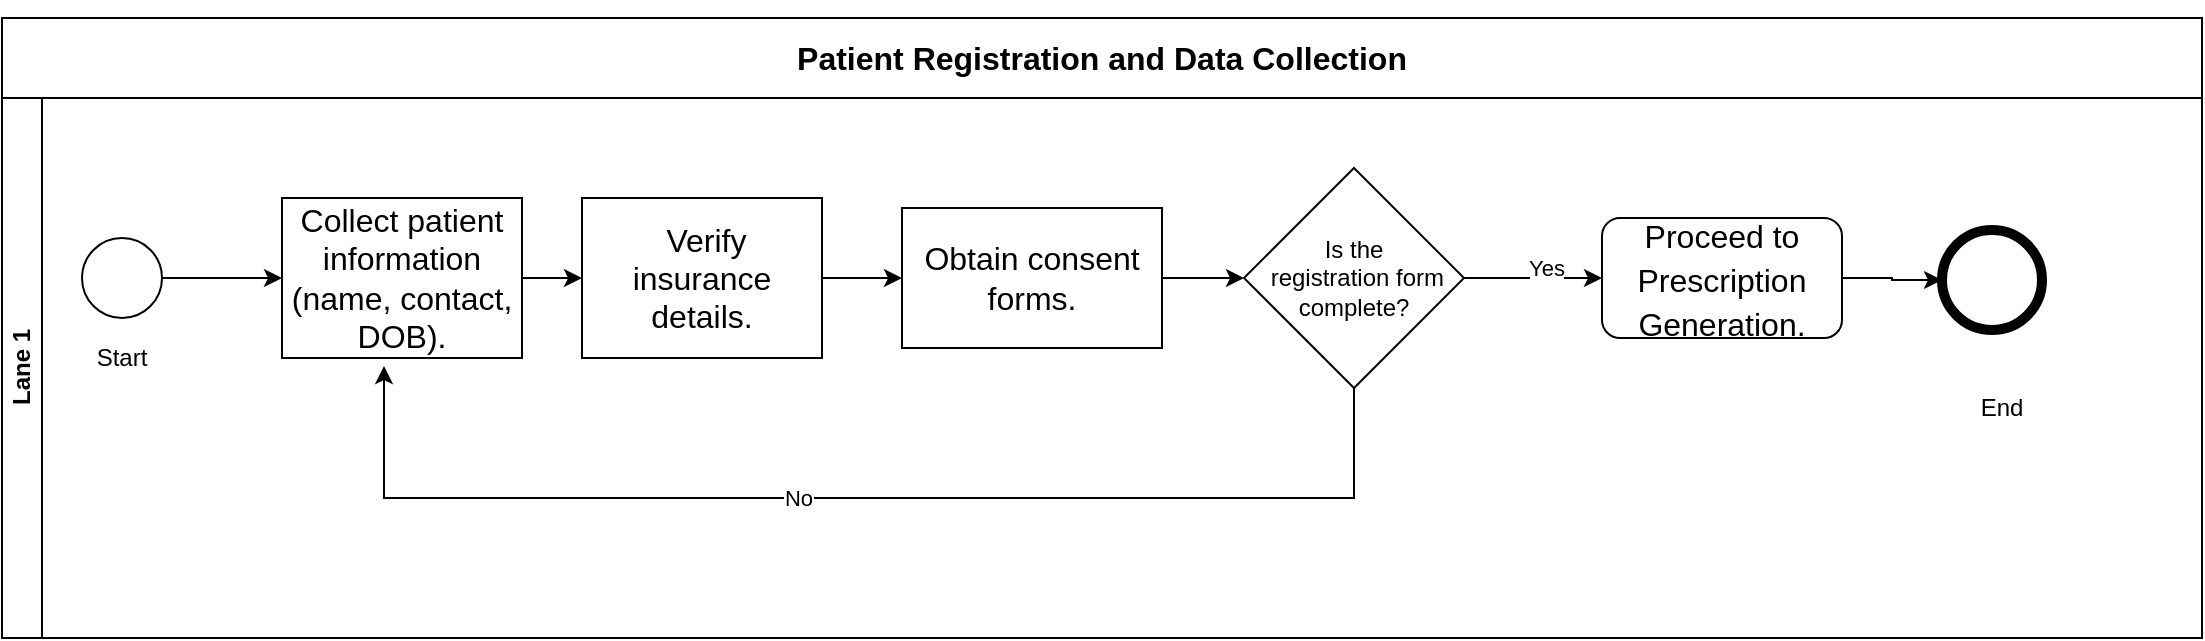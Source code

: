 <mxfile version="27.1.6" pages="2">
  <diagram name="Patient Registration and Data Collection" id="IQBv178opMSk4eNjKWvH">
    <mxGraphModel dx="1342" dy="715" grid="1" gridSize="10" guides="1" tooltips="1" connect="1" arrows="1" fold="1" page="1" pageScale="1" pageWidth="827" pageHeight="1169" math="0" shadow="0">
      <root>
        <mxCell id="0" />
        <mxCell id="1" parent="0" />
        <mxCell id="f09ycsGXhL4b5DDycxK3-3" value="&lt;span id=&quot;docs-internal-guid-90e6494d-7fff-451f-3478-2fb641c76356&quot; style=&quot;font-weight:normal;&quot;&gt;&lt;p style=&quot;line-height:1.2;margin-top:0pt;margin-bottom:0pt;&quot; dir=&quot;ltr&quot;&gt;&lt;span style=&quot;font-size: 12pt; font-family: Calibri, sans-serif; background-color: transparent; font-weight: 700; font-variant-numeric: normal; font-variant-east-asian: normal; font-variant-alternates: normal; font-variant-position: normal; font-variant-emoji: normal; vertical-align: baseline; white-space-collapse: preserve;&quot;&gt;&lt;br&gt;&lt;/span&gt;&lt;/p&gt;&lt;p style=&quot;line-height:1.2;margin-top:0pt;margin-bottom:0pt;&quot; dir=&quot;ltr&quot;&gt;&lt;span style=&quot;font-size: 12pt; font-family: Calibri, sans-serif; background-color: transparent; font-weight: 700; font-variant-numeric: normal; font-variant-east-asian: normal; font-variant-alternates: normal; font-variant-position: normal; font-variant-emoji: normal; vertical-align: baseline; white-space-collapse: preserve;&quot;&gt;Patient Registration and Data Collection&lt;/span&gt;&lt;/p&gt;&lt;div&gt;&lt;span style=&quot;font-size: 12pt; font-family: Calibri, sans-serif; background-color: transparent; font-weight: 700; font-variant-numeric: normal; font-variant-east-asian: normal; font-variant-alternates: normal; font-variant-position: normal; font-variant-emoji: normal; vertical-align: baseline; white-space-collapse: preserve;&quot;&gt;&lt;br&gt;&lt;/span&gt;&lt;/div&gt;&lt;/span&gt;" style="swimlane;html=1;childLayout=stackLayout;resizeParent=1;resizeParentMax=0;horizontal=1;startSize=40;horizontalStack=0;whiteSpace=wrap;" vertex="1" parent="1">
          <mxGeometry x="200" y="120" width="1100" height="310" as="geometry">
            <mxRectangle x="200" y="120" width="300" height="70" as="alternateBounds" />
          </mxGeometry>
        </mxCell>
        <mxCell id="f09ycsGXhL4b5DDycxK3-4" value="Lane 1" style="swimlane;html=1;startSize=20;horizontal=0;" vertex="1" parent="f09ycsGXhL4b5DDycxK3-3">
          <mxGeometry y="40" width="1100" height="270" as="geometry" />
        </mxCell>
        <mxCell id="f09ycsGXhL4b5DDycxK3-12" value="" style="edgeStyle=orthogonalEdgeStyle;rounded=0;orthogonalLoop=1;jettySize=auto;html=1;" edge="1" parent="f09ycsGXhL4b5DDycxK3-4" source="f09ycsGXhL4b5DDycxK3-8" target="f09ycsGXhL4b5DDycxK3-11">
          <mxGeometry relative="1" as="geometry" />
        </mxCell>
        <mxCell id="f09ycsGXhL4b5DDycxK3-8" value="&lt;span id=&quot;docs-internal-guid-97fdecff-7fff-e0fe-d06b-f9a8b906b332&quot;&gt;&lt;span style=&quot;font-size: 12pt; font-family: Calibri, sans-serif; background-color: transparent; font-variant-numeric: normal; font-variant-east-asian: normal; font-variant-alternates: normal; font-variant-position: normal; font-variant-emoji: normal; vertical-align: baseline; white-space-collapse: preserve;&quot;&gt;Collect patient information (name, contact, DOB).&lt;/span&gt;&lt;/span&gt;" style="points=[[0.25,0,0],[0.5,0,0],[0.75,0,0],[1,0.25,0],[1,0.5,0],[1,0.75,0],[0.75,1,0],[0.5,1,0],[0.25,1,0],[0,0.75,0],[0,0.5,0],[0,0.25,0]];shape=mxgraph.bpmn.task2;whiteSpace=wrap;rectStyle=rounded;size=10;html=1;container=1;expand=0;collapsible=0;taskMarker=abstract;" vertex="1" parent="f09ycsGXhL4b5DDycxK3-4">
          <mxGeometry x="140" y="50" width="120" height="80" as="geometry" />
        </mxCell>
        <mxCell id="f09ycsGXhL4b5DDycxK3-10" style="edgeStyle=orthogonalEdgeStyle;rounded=0;orthogonalLoop=1;jettySize=auto;html=1;exitX=1;exitY=0.5;exitDx=0;exitDy=0;" edge="1" parent="f09ycsGXhL4b5DDycxK3-4" source="f09ycsGXhL4b5DDycxK3-9" target="f09ycsGXhL4b5DDycxK3-8">
          <mxGeometry relative="1" as="geometry" />
        </mxCell>
        <mxCell id="f09ycsGXhL4b5DDycxK3-9" value="" style="ellipse;whiteSpace=wrap;html=1;aspect=fixed;" vertex="1" parent="f09ycsGXhL4b5DDycxK3-4">
          <mxGeometry x="40" y="70" width="40" height="40" as="geometry" />
        </mxCell>
        <mxCell id="f09ycsGXhL4b5DDycxK3-14" value="" style="edgeStyle=orthogonalEdgeStyle;rounded=0;orthogonalLoop=1;jettySize=auto;html=1;" edge="1" parent="f09ycsGXhL4b5DDycxK3-4" source="f09ycsGXhL4b5DDycxK3-11" target="f09ycsGXhL4b5DDycxK3-13">
          <mxGeometry relative="1" as="geometry" />
        </mxCell>
        <mxCell id="f09ycsGXhL4b5DDycxK3-11" value="&lt;span id=&quot;docs-internal-guid-c965c15d-7fff-02ff-38ee-e83769f90e56&quot;&gt;&lt;span style=&quot;font-size: 12pt; font-family: Calibri, sans-serif; background-color: transparent; font-variant-numeric: normal; font-variant-east-asian: normal; font-variant-alternates: normal; font-variant-position: normal; font-variant-emoji: normal; vertical-align: baseline; white-space-collapse: preserve;&quot;&gt;&amp;nbsp;Verify insurance details.&lt;/span&gt;&lt;/span&gt;" style="points=[[0.25,0,0],[0.5,0,0],[0.75,0,0],[1,0.25,0],[1,0.5,0],[1,0.75,0],[0.75,1,0],[0.5,1,0],[0.25,1,0],[0,0.75,0],[0,0.5,0],[0,0.25,0]];shape=mxgraph.bpmn.task2;whiteSpace=wrap;rectStyle=rounded;size=10;html=1;container=1;expand=0;collapsible=0;taskMarker=abstract;" vertex="1" parent="f09ycsGXhL4b5DDycxK3-4">
          <mxGeometry x="290" y="50" width="120" height="80" as="geometry" />
        </mxCell>
        <mxCell id="f09ycsGXhL4b5DDycxK3-20" value="" style="edgeStyle=orthogonalEdgeStyle;rounded=0;orthogonalLoop=1;jettySize=auto;html=1;" edge="1" parent="f09ycsGXhL4b5DDycxK3-4" source="f09ycsGXhL4b5DDycxK3-13" target="f09ycsGXhL4b5DDycxK3-19">
          <mxGeometry relative="1" as="geometry" />
        </mxCell>
        <mxCell id="f09ycsGXhL4b5DDycxK3-13" value="&lt;span id=&quot;docs-internal-guid-c2e35e0a-7fff-4c2f-d769-fb44d6611233&quot;&gt;&lt;span style=&quot;font-size: 12pt; font-family: Calibri, sans-serif; background-color: transparent; font-variant-numeric: normal; font-variant-east-asian: normal; font-variant-alternates: normal; font-variant-position: normal; font-variant-emoji: normal; vertical-align: baseline; white-space-collapse: preserve;&quot;&gt;Obtain consent forms.&lt;/span&gt;&lt;/span&gt;" style="points=[[0.25,0,0],[0.5,0,0],[0.75,0,0],[1,0.25,0],[1,0.5,0],[1,0.75,0],[0.75,1,0],[0.5,1,0],[0.25,1,0],[0,0.75,0],[0,0.5,0],[0,0.25,0]];shape=mxgraph.bpmn.task2;whiteSpace=wrap;rectStyle=rounded;size=10;html=1;container=1;expand=0;collapsible=0;taskMarker=abstract;" vertex="1" parent="f09ycsGXhL4b5DDycxK3-4">
          <mxGeometry x="450" y="55" width="130" height="70" as="geometry" />
        </mxCell>
        <mxCell id="f09ycsGXhL4b5DDycxK3-24" style="edgeStyle=orthogonalEdgeStyle;rounded=0;orthogonalLoop=1;jettySize=auto;html=1;exitX=1;exitY=0.5;exitDx=0;exitDy=0;entryX=0;entryY=0.5;entryDx=0;entryDy=0;" edge="1" parent="f09ycsGXhL4b5DDycxK3-4" source="f09ycsGXhL4b5DDycxK3-19" target="f09ycsGXhL4b5DDycxK3-23">
          <mxGeometry relative="1" as="geometry" />
        </mxCell>
        <mxCell id="f09ycsGXhL4b5DDycxK3-25" value="Yes" style="edgeLabel;html=1;align=center;verticalAlign=middle;resizable=0;points=[];" vertex="1" connectable="0" parent="f09ycsGXhL4b5DDycxK3-24">
          <mxGeometry x="0.19" y="5" relative="1" as="geometry">
            <mxPoint as="offset" />
          </mxGeometry>
        </mxCell>
        <mxCell id="f09ycsGXhL4b5DDycxK3-19" value="Is the&lt;div&gt;&amp;nbsp;registration form complete?&lt;/div&gt;" style="rhombus;whiteSpace=wrap;html=1;" vertex="1" parent="f09ycsGXhL4b5DDycxK3-4">
          <mxGeometry x="621" y="35" width="110" height="110" as="geometry" />
        </mxCell>
        <mxCell id="f09ycsGXhL4b5DDycxK3-30" value="" style="edgeStyle=orthogonalEdgeStyle;rounded=0;orthogonalLoop=1;jettySize=auto;html=1;" edge="1" parent="f09ycsGXhL4b5DDycxK3-4" source="f09ycsGXhL4b5DDycxK3-23" target="f09ycsGXhL4b5DDycxK3-29">
          <mxGeometry relative="1" as="geometry" />
        </mxCell>
        <mxCell id="f09ycsGXhL4b5DDycxK3-23" value="&lt;span id=&quot;docs-internal-guid-db767dfe-7fff-6d9c-efa3-dca05ea8bd85&quot;&gt;&lt;p style=&quot;line-height:1.38;margin-top:0pt;margin-bottom:0pt;&quot; dir=&quot;ltr&quot;&gt;&lt;span style=&quot;font-size: 12pt; font-family: Calibri, sans-serif; background-color: transparent; font-variant-numeric: normal; font-variant-east-asian: normal; font-variant-alternates: normal; font-variant-position: normal; font-variant-emoji: normal; vertical-align: baseline; white-space-collapse: preserve;&quot;&gt;&lt;br&gt;&lt;/span&gt;&lt;/p&gt;&lt;p style=&quot;line-height:1.38;margin-top:0pt;margin-bottom:0pt;&quot; dir=&quot;ltr&quot;&gt;&lt;span style=&quot;font-size: 12pt; font-family: Calibri, sans-serif; background-color: transparent; font-variant-numeric: normal; font-variant-east-asian: normal; font-variant-alternates: normal; font-variant-position: normal; font-variant-emoji: normal; vertical-align: baseline; white-space-collapse: preserve;&quot;&gt;Proceed to Prescription Generation.&lt;/span&gt;&lt;/p&gt;&lt;div&gt;&lt;span style=&quot;font-size: 12pt; font-family: Calibri, sans-serif; background-color: transparent; font-variant-numeric: normal; font-variant-east-asian: normal; font-variant-alternates: normal; font-variant-position: normal; font-variant-emoji: normal; vertical-align: baseline; white-space-collapse: preserve;&quot;&gt;&lt;br&gt;&lt;/span&gt;&lt;/div&gt;&lt;/span&gt;" style="rounded=1;whiteSpace=wrap;html=1;" vertex="1" parent="f09ycsGXhL4b5DDycxK3-4">
          <mxGeometry x="800" y="60" width="120" height="60" as="geometry" />
        </mxCell>
        <mxCell id="f09ycsGXhL4b5DDycxK3-26" style="edgeStyle=orthogonalEdgeStyle;rounded=0;orthogonalLoop=1;jettySize=auto;html=1;exitX=0.5;exitY=1;exitDx=0;exitDy=0;entryX=0.425;entryY=1.05;entryDx=0;entryDy=0;entryPerimeter=0;" edge="1" parent="f09ycsGXhL4b5DDycxK3-4" source="f09ycsGXhL4b5DDycxK3-19" target="f09ycsGXhL4b5DDycxK3-8">
          <mxGeometry relative="1" as="geometry">
            <Array as="points">
              <mxPoint x="676" y="200" />
              <mxPoint x="191" y="200" />
            </Array>
          </mxGeometry>
        </mxCell>
        <mxCell id="f09ycsGXhL4b5DDycxK3-27" value="No" style="edgeLabel;html=1;align=center;verticalAlign=middle;resizable=0;points=[];" vertex="1" connectable="0" parent="f09ycsGXhL4b5DDycxK3-26">
          <mxGeometry x="0.099" relative="1" as="geometry">
            <mxPoint as="offset" />
          </mxGeometry>
        </mxCell>
        <mxCell id="f09ycsGXhL4b5DDycxK3-28" value="Start" style="text;html=1;align=center;verticalAlign=middle;whiteSpace=wrap;rounded=0;" vertex="1" parent="f09ycsGXhL4b5DDycxK3-4">
          <mxGeometry x="30" y="115" width="60" height="30" as="geometry" />
        </mxCell>
        <mxCell id="f09ycsGXhL4b5DDycxK3-29" value="" style="ellipse;whiteSpace=wrap;html=1;rounded=1;strokeWidth=5;" vertex="1" parent="f09ycsGXhL4b5DDycxK3-4">
          <mxGeometry x="970" y="66" width="50" height="50" as="geometry" />
        </mxCell>
        <mxCell id="f09ycsGXhL4b5DDycxK3-31" value="End" style="text;html=1;align=center;verticalAlign=middle;whiteSpace=wrap;rounded=0;" vertex="1" parent="f09ycsGXhL4b5DDycxK3-4">
          <mxGeometry x="970" y="140" width="60" height="30" as="geometry" />
        </mxCell>
      </root>
    </mxGraphModel>
  </diagram>
  <diagram id="u1sSwh6OzwDZ00NFMCQm" name="Patient Registration and Data Collection 2">
    <mxGraphModel dx="1026" dy="547" grid="1" gridSize="10" guides="1" tooltips="1" connect="1" arrows="1" fold="1" page="1" pageScale="1" pageWidth="827" pageHeight="1169" math="0" shadow="0">
      <root>
        <mxCell id="0" />
        <mxCell id="1" parent="0" />
        <mxCell id="p_97QW8hRnv9CUj4u_Fj-1" value="&lt;span id=&quot;docs-internal-guid-48afc30a-7fff-322c-68e1-61823d811bb7&quot; style=&quot;font-weight:normal;&quot;&gt;&lt;span style=&quot;font-size: 12pt; font-family: Calibri, sans-serif; background-color: transparent; font-weight: 700; font-variant-numeric: normal; font-variant-east-asian: normal; font-variant-alternates: normal; font-variant-position: normal; font-variant-emoji: normal; vertical-align: baseline; white-space-collapse: preserve;&quot;&gt;Patient Registration and Data Collection&lt;/span&gt;&lt;/span&gt;" style="swimlane;html=1;childLayout=stackLayout;resizeParent=1;resizeParentMax=0;horizontal=1;startSize=20;horizontalStack=0;whiteSpace=wrap;" vertex="1" parent="1">
          <mxGeometry x="170" y="60" width="995" height="370" as="geometry" />
        </mxCell>
        <mxCell id="p_97QW8hRnv9CUj4u_Fj-2" value="Lane 1" style="swimlane;html=1;startSize=20;horizontal=0;" vertex="1" parent="p_97QW8hRnv9CUj4u_Fj-1">
          <mxGeometry y="20" width="995" height="350" as="geometry" />
        </mxCell>
        <mxCell id="p_97QW8hRnv9CUj4u_Fj-11" value="" style="edgeStyle=orthogonalEdgeStyle;rounded=0;orthogonalLoop=1;jettySize=auto;html=1;" edge="1" parent="p_97QW8hRnv9CUj4u_Fj-2" source="p_97QW8hRnv9CUj4u_Fj-5" target="p_97QW8hRnv9CUj4u_Fj-10">
          <mxGeometry relative="1" as="geometry" />
        </mxCell>
        <mxCell id="p_97QW8hRnv9CUj4u_Fj-5" value="" style="ellipse;whiteSpace=wrap;html=1;aspect=fixed;" vertex="1" parent="p_97QW8hRnv9CUj4u_Fj-2">
          <mxGeometry x="40" y="75" width="50" height="50" as="geometry" />
        </mxCell>
        <mxCell id="p_97QW8hRnv9CUj4u_Fj-8" value="Start&lt;div&gt;&lt;br&gt;&lt;/div&gt;" style="text;html=1;align=center;verticalAlign=middle;whiteSpace=wrap;rounded=0;" vertex="1" parent="p_97QW8hRnv9CUj4u_Fj-2">
          <mxGeometry x="35" y="150" width="60" height="30" as="geometry" />
        </mxCell>
        <mxCell id="p_97QW8hRnv9CUj4u_Fj-13" value="" style="edgeStyle=orthogonalEdgeStyle;rounded=0;orthogonalLoop=1;jettySize=auto;html=1;" edge="1" parent="p_97QW8hRnv9CUj4u_Fj-2" source="p_97QW8hRnv9CUj4u_Fj-10" target="p_97QW8hRnv9CUj4u_Fj-12">
          <mxGeometry relative="1" as="geometry" />
        </mxCell>
        <mxCell id="p_97QW8hRnv9CUj4u_Fj-10" value="&lt;span id=&quot;docs-internal-guid-88da68d6-7fff-ee83-dbb2-e47a5dff945e&quot;&gt;&lt;span style=&quot;font-size: 12pt; font-family: Calibri, sans-serif; background-color: transparent; font-variant-numeric: normal; font-variant-east-asian: normal; font-variant-alternates: normal; font-variant-position: normal; font-variant-emoji: normal; vertical-align: baseline; white-space-collapse: preserve;&quot;&gt;Select medication and dosage.&lt;/span&gt;&lt;/span&gt;" style="rounded=1;whiteSpace=wrap;html=1;" vertex="1" parent="p_97QW8hRnv9CUj4u_Fj-2">
          <mxGeometry x="135" y="70" width="120" height="60" as="geometry" />
        </mxCell>
        <mxCell id="p_97QW8hRnv9CUj4u_Fj-15" value="" style="edgeStyle=orthogonalEdgeStyle;rounded=0;orthogonalLoop=1;jettySize=auto;html=1;" edge="1" parent="p_97QW8hRnv9CUj4u_Fj-2" source="p_97QW8hRnv9CUj4u_Fj-12" target="p_97QW8hRnv9CUj4u_Fj-14">
          <mxGeometry relative="1" as="geometry" />
        </mxCell>
        <mxCell id="p_97QW8hRnv9CUj4u_Fj-12" value="&#xa;&lt;b id=&quot;docs-internal-guid-5236c425-7fff-e240-8ff1-3dd718716c6c&quot; style=&quot;font-weight:normal;&quot;&gt;&lt;span style=&quot;font-size:12pt;font-family:Calibri,sans-serif;color:#000000;background-color:transparent;font-weight:400;font-style:normal;font-variant:normal;text-decoration:none;vertical-align:baseline;white-space:pre;white-space:pre-wrap;&quot;&gt;Document prescriber information.&lt;/span&gt;&lt;/b&gt;&#xa;&#xa;" style="whiteSpace=wrap;html=1;rounded=1;" vertex="1" parent="p_97QW8hRnv9CUj4u_Fj-2">
          <mxGeometry x="340" y="65" width="120" height="70" as="geometry" />
        </mxCell>
        <mxCell id="p_97QW8hRnv9CUj4u_Fj-23" value="" style="edgeStyle=orthogonalEdgeStyle;rounded=0;orthogonalLoop=1;jettySize=auto;html=1;" edge="1" parent="p_97QW8hRnv9CUj4u_Fj-2" source="p_97QW8hRnv9CUj4u_Fj-14" target="p_97QW8hRnv9CUj4u_Fj-22">
          <mxGeometry relative="1" as="geometry" />
        </mxCell>
        <mxCell id="p_97QW8hRnv9CUj4u_Fj-24" value="no" style="edgeLabel;html=1;align=center;verticalAlign=middle;resizable=0;points=[];" vertex="1" connectable="0" parent="p_97QW8hRnv9CUj4u_Fj-23">
          <mxGeometry x="-0.081" y="2" relative="1" as="geometry">
            <mxPoint as="offset" />
          </mxGeometry>
        </mxCell>
        <mxCell id="p_97QW8hRnv9CUj4u_Fj-14" value="&#xa;&lt;b id=&quot;docs-internal-guid-80a414e3-7fff-8887-1734-a7b34acb1453&quot; style=&quot;font-weight:normal;&quot;&gt;&lt;span style=&quot;font-size:12pt;font-family:Calibri,sans-serif;color:#000000;background-color:transparent;font-weight:400;font-style:normal;font-variant:normal;text-decoration:none;vertical-align:baseline;white-space:pre;white-space:pre-wrap;&quot;&gt;Is the prescription accurate?&lt;/span&gt;&lt;/b&gt;&#xa;&#xa;" style="rhombus;whiteSpace=wrap;html=1;rounded=1;" vertex="1" parent="p_97QW8hRnv9CUj4u_Fj-2">
          <mxGeometry x="555" y="50" width="105" height="100" as="geometry" />
        </mxCell>
        <mxCell id="p_97QW8hRnv9CUj4u_Fj-20" value="" style="ellipse;whiteSpace=wrap;html=1;rounded=1;strokeWidth=5;" vertex="1" parent="p_97QW8hRnv9CUj4u_Fj-2">
          <mxGeometry x="920" y="75" width="50" height="50" as="geometry" />
        </mxCell>
        <mxCell id="p_97QW8hRnv9CUj4u_Fj-26" style="edgeStyle=orthogonalEdgeStyle;rounded=0;orthogonalLoop=1;jettySize=auto;html=1;exitX=0;exitY=0.5;exitDx=0;exitDy=0;" edge="1" parent="p_97QW8hRnv9CUj4u_Fj-2" source="p_97QW8hRnv9CUj4u_Fj-22" target="p_97QW8hRnv9CUj4u_Fj-10">
          <mxGeometry relative="1" as="geometry" />
        </mxCell>
        <mxCell id="p_97QW8hRnv9CUj4u_Fj-22" value="&#xa;&lt;b id=&quot;docs-internal-guid-9aa08fdc-7fff-5824-a560-eb1b486a228e&quot; style=&quot;font-weight:normal;&quot;&gt;&lt;span style=&quot;font-size:12pt;font-family:Calibri,sans-serif;color:#000000;background-color:transparent;font-weight:400;font-style:normal;font-variant:normal;text-decoration:none;vertical-align:baseline;white-space:pre;white-space:pre-wrap;&quot;&gt;Review prescription for corrections.&lt;/span&gt;&lt;/b&gt;&#xa;&#xa;" style="whiteSpace=wrap;html=1;rounded=1;" vertex="1" parent="p_97QW8hRnv9CUj4u_Fj-2">
          <mxGeometry x="547.5" y="250" width="120" height="70" as="geometry" />
        </mxCell>
        <mxCell id="p_97QW8hRnv9CUj4u_Fj-16" value="&lt;span id=&quot;docs-internal-guid-497fcfe2-7fff-ce20-5d94-0a3bc29e09fa&quot;&gt;&lt;span style=&quot;font-size: 12pt; font-family: Calibri, sans-serif; background-color: transparent; font-variant-numeric: normal; font-variant-east-asian: normal; font-variant-alternates: normal; font-variant-position: normal; font-variant-emoji: normal; vertical-align: baseline; white-space-collapse: preserve;&quot;&gt;Forward to Pharmacy Processing.&lt;/span&gt;&lt;/span&gt;" style="whiteSpace=wrap;html=1;rounded=1;" vertex="1" parent="p_97QW8hRnv9CUj4u_Fj-2">
          <mxGeometry x="730" y="70" width="120" height="60" as="geometry" />
        </mxCell>
        <mxCell id="p_97QW8hRnv9CUj4u_Fj-17" value="" style="edgeStyle=orthogonalEdgeStyle;rounded=0;orthogonalLoop=1;jettySize=auto;html=1;" edge="1" parent="p_97QW8hRnv9CUj4u_Fj-2" source="p_97QW8hRnv9CUj4u_Fj-14" target="p_97QW8hRnv9CUj4u_Fj-16">
          <mxGeometry relative="1" as="geometry" />
        </mxCell>
        <mxCell id="p_97QW8hRnv9CUj4u_Fj-19" value="yes&lt;div&gt;&lt;br&gt;&lt;/div&gt;" style="edgeLabel;html=1;align=center;verticalAlign=middle;resizable=0;points=[];" vertex="1" connectable="0" parent="p_97QW8hRnv9CUj4u_Fj-17">
          <mxGeometry x="-0.229" y="-6" relative="1" as="geometry">
            <mxPoint as="offset" />
          </mxGeometry>
        </mxCell>
        <mxCell id="p_97QW8hRnv9CUj4u_Fj-21" value="" style="edgeStyle=orthogonalEdgeStyle;rounded=0;orthogonalLoop=1;jettySize=auto;html=1;" edge="1" parent="p_97QW8hRnv9CUj4u_Fj-2" source="p_97QW8hRnv9CUj4u_Fj-16" target="p_97QW8hRnv9CUj4u_Fj-20">
          <mxGeometry relative="1" as="geometry" />
        </mxCell>
        <mxCell id="p_97QW8hRnv9CUj4u_Fj-25" value="End" style="text;html=1;align=center;verticalAlign=middle;resizable=0;points=[];autosize=1;strokeColor=none;fillColor=none;" vertex="1" parent="1">
          <mxGeometry x="1090" y="228" width="40" height="30" as="geometry" />
        </mxCell>
      </root>
    </mxGraphModel>
  </diagram>
</mxfile>
